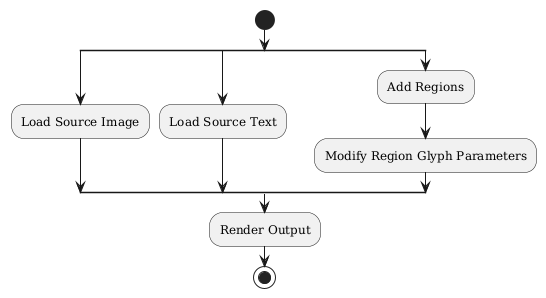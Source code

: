 @startuml
skinparam componentStyle uml1
skinparam defaultFontName DejaVu Serif

start

split
    :Load Source Image;
split again
    :Load Source Text;
split again
    :Add Regions;
    :Modify Region Glyph Parameters;
end split

:Render Output;

stop

@enduml
